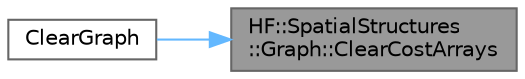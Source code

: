 digraph "HF::SpatialStructures::Graph::ClearCostArrays"
{
 // LATEX_PDF_SIZE
  bgcolor="transparent";
  edge [fontname=Helvetica,fontsize=10,labelfontname=Helvetica,labelfontsize=10];
  node [fontname=Helvetica,fontsize=10,shape=box,height=0.2,width=0.4];
  rankdir="RL";
  Node1 [label="HF::SpatialStructures\l::Graph::ClearCostArrays",height=0.2,width=0.4,color="gray40", fillcolor="grey60", style="filled", fontcolor="black",tooltip="Clear one or more cost arrays from the graph."];
  Node1 -> Node2 [dir="back",color="steelblue1",style="solid"];
  Node2 [label="ClearGraph",height=0.2,width=0.4,color="grey40", fillcolor="white", style="filled",URL="$a00458.html#gac9581ead92b8caa513a77012af10aa63",tooltip="Clear the nodes/edges for the given graph, or clear a specific cost type."];
}
